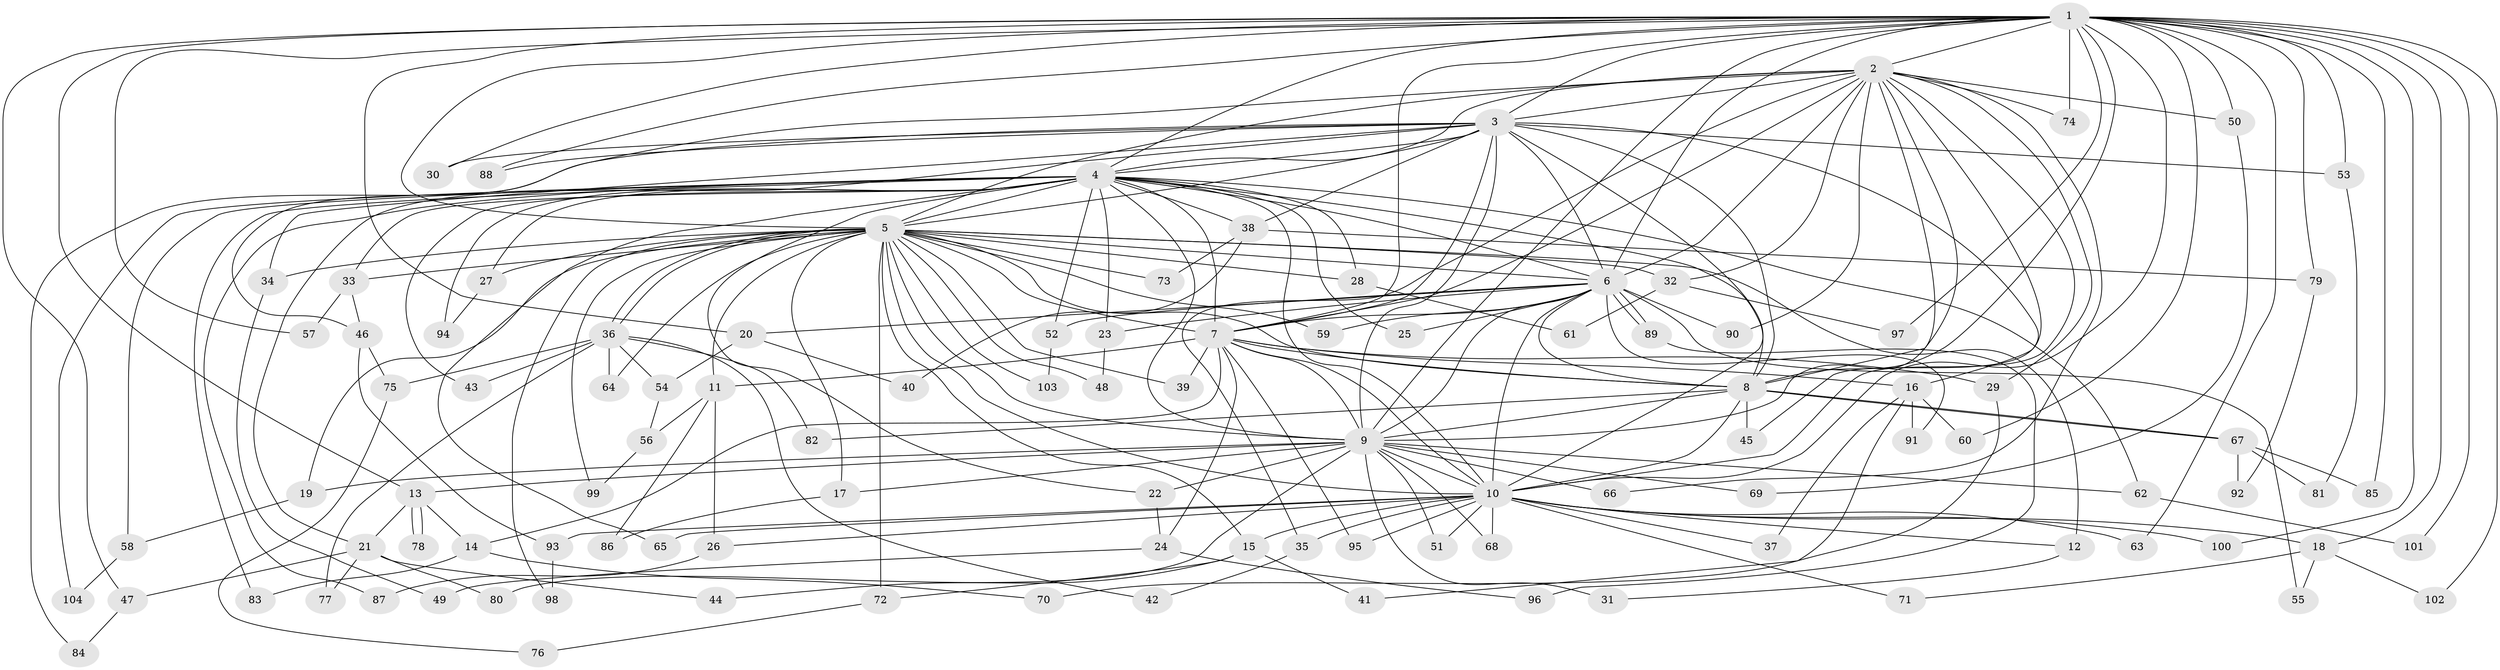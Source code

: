 // Generated by graph-tools (version 1.1) at 2025/11/02/27/25 16:11:00]
// undirected, 104 vertices, 233 edges
graph export_dot {
graph [start="1"]
  node [color=gray90,style=filled];
  1;
  2;
  3;
  4;
  5;
  6;
  7;
  8;
  9;
  10;
  11;
  12;
  13;
  14;
  15;
  16;
  17;
  18;
  19;
  20;
  21;
  22;
  23;
  24;
  25;
  26;
  27;
  28;
  29;
  30;
  31;
  32;
  33;
  34;
  35;
  36;
  37;
  38;
  39;
  40;
  41;
  42;
  43;
  44;
  45;
  46;
  47;
  48;
  49;
  50;
  51;
  52;
  53;
  54;
  55;
  56;
  57;
  58;
  59;
  60;
  61;
  62;
  63;
  64;
  65;
  66;
  67;
  68;
  69;
  70;
  71;
  72;
  73;
  74;
  75;
  76;
  77;
  78;
  79;
  80;
  81;
  82;
  83;
  84;
  85;
  86;
  87;
  88;
  89;
  90;
  91;
  92;
  93;
  94;
  95;
  96;
  97;
  98;
  99;
  100;
  101;
  102;
  103;
  104;
  1 -- 2;
  1 -- 3;
  1 -- 4;
  1 -- 5;
  1 -- 6;
  1 -- 7;
  1 -- 8;
  1 -- 9;
  1 -- 10;
  1 -- 13;
  1 -- 18;
  1 -- 20;
  1 -- 30;
  1 -- 47;
  1 -- 50;
  1 -- 53;
  1 -- 57;
  1 -- 60;
  1 -- 63;
  1 -- 74;
  1 -- 79;
  1 -- 85;
  1 -- 88;
  1 -- 97;
  1 -- 100;
  1 -- 101;
  1 -- 102;
  2 -- 3;
  2 -- 4;
  2 -- 5;
  2 -- 6;
  2 -- 7;
  2 -- 8;
  2 -- 9;
  2 -- 10;
  2 -- 29;
  2 -- 32;
  2 -- 35;
  2 -- 45;
  2 -- 46;
  2 -- 50;
  2 -- 66;
  2 -- 74;
  2 -- 90;
  3 -- 4;
  3 -- 5;
  3 -- 6;
  3 -- 7;
  3 -- 8;
  3 -- 9;
  3 -- 10;
  3 -- 16;
  3 -- 21;
  3 -- 30;
  3 -- 34;
  3 -- 38;
  3 -- 53;
  3 -- 84;
  3 -- 88;
  4 -- 5;
  4 -- 6;
  4 -- 7;
  4 -- 8;
  4 -- 9;
  4 -- 10;
  4 -- 22;
  4 -- 23;
  4 -- 25;
  4 -- 27;
  4 -- 28;
  4 -- 33;
  4 -- 38;
  4 -- 43;
  4 -- 52;
  4 -- 58;
  4 -- 62;
  4 -- 65;
  4 -- 83;
  4 -- 87;
  4 -- 94;
  4 -- 104;
  5 -- 6;
  5 -- 7;
  5 -- 8;
  5 -- 9;
  5 -- 10;
  5 -- 11;
  5 -- 12;
  5 -- 15;
  5 -- 17;
  5 -- 19;
  5 -- 27;
  5 -- 28;
  5 -- 32;
  5 -- 33;
  5 -- 34;
  5 -- 36;
  5 -- 36;
  5 -- 39;
  5 -- 48;
  5 -- 59;
  5 -- 64;
  5 -- 72;
  5 -- 73;
  5 -- 98;
  5 -- 99;
  5 -- 103;
  6 -- 7;
  6 -- 8;
  6 -- 9;
  6 -- 10;
  6 -- 20;
  6 -- 23;
  6 -- 25;
  6 -- 52;
  6 -- 55;
  6 -- 59;
  6 -- 89;
  6 -- 89;
  6 -- 90;
  6 -- 91;
  7 -- 8;
  7 -- 9;
  7 -- 10;
  7 -- 11;
  7 -- 14;
  7 -- 16;
  7 -- 24;
  7 -- 29;
  7 -- 39;
  7 -- 95;
  8 -- 9;
  8 -- 10;
  8 -- 45;
  8 -- 67;
  8 -- 67;
  8 -- 82;
  9 -- 10;
  9 -- 13;
  9 -- 17;
  9 -- 19;
  9 -- 22;
  9 -- 31;
  9 -- 51;
  9 -- 62;
  9 -- 66;
  9 -- 68;
  9 -- 69;
  9 -- 80;
  10 -- 12;
  10 -- 15;
  10 -- 18;
  10 -- 26;
  10 -- 35;
  10 -- 37;
  10 -- 51;
  10 -- 63;
  10 -- 65;
  10 -- 68;
  10 -- 71;
  10 -- 93;
  10 -- 95;
  10 -- 100;
  11 -- 26;
  11 -- 56;
  11 -- 86;
  12 -- 31;
  13 -- 14;
  13 -- 21;
  13 -- 78;
  13 -- 78;
  14 -- 70;
  14 -- 83;
  15 -- 41;
  15 -- 44;
  15 -- 72;
  16 -- 37;
  16 -- 41;
  16 -- 60;
  16 -- 91;
  17 -- 86;
  18 -- 55;
  18 -- 71;
  18 -- 102;
  19 -- 58;
  20 -- 40;
  20 -- 54;
  21 -- 44;
  21 -- 47;
  21 -- 77;
  21 -- 80;
  22 -- 24;
  23 -- 48;
  24 -- 49;
  24 -- 96;
  26 -- 87;
  27 -- 94;
  28 -- 61;
  29 -- 70;
  32 -- 61;
  32 -- 97;
  33 -- 46;
  33 -- 57;
  34 -- 49;
  35 -- 42;
  36 -- 42;
  36 -- 43;
  36 -- 54;
  36 -- 64;
  36 -- 75;
  36 -- 77;
  36 -- 82;
  38 -- 40;
  38 -- 73;
  38 -- 79;
  46 -- 75;
  46 -- 93;
  47 -- 84;
  50 -- 69;
  52 -- 103;
  53 -- 81;
  54 -- 56;
  56 -- 99;
  58 -- 104;
  62 -- 101;
  67 -- 81;
  67 -- 85;
  67 -- 92;
  72 -- 76;
  75 -- 76;
  79 -- 92;
  89 -- 96;
  93 -- 98;
}
